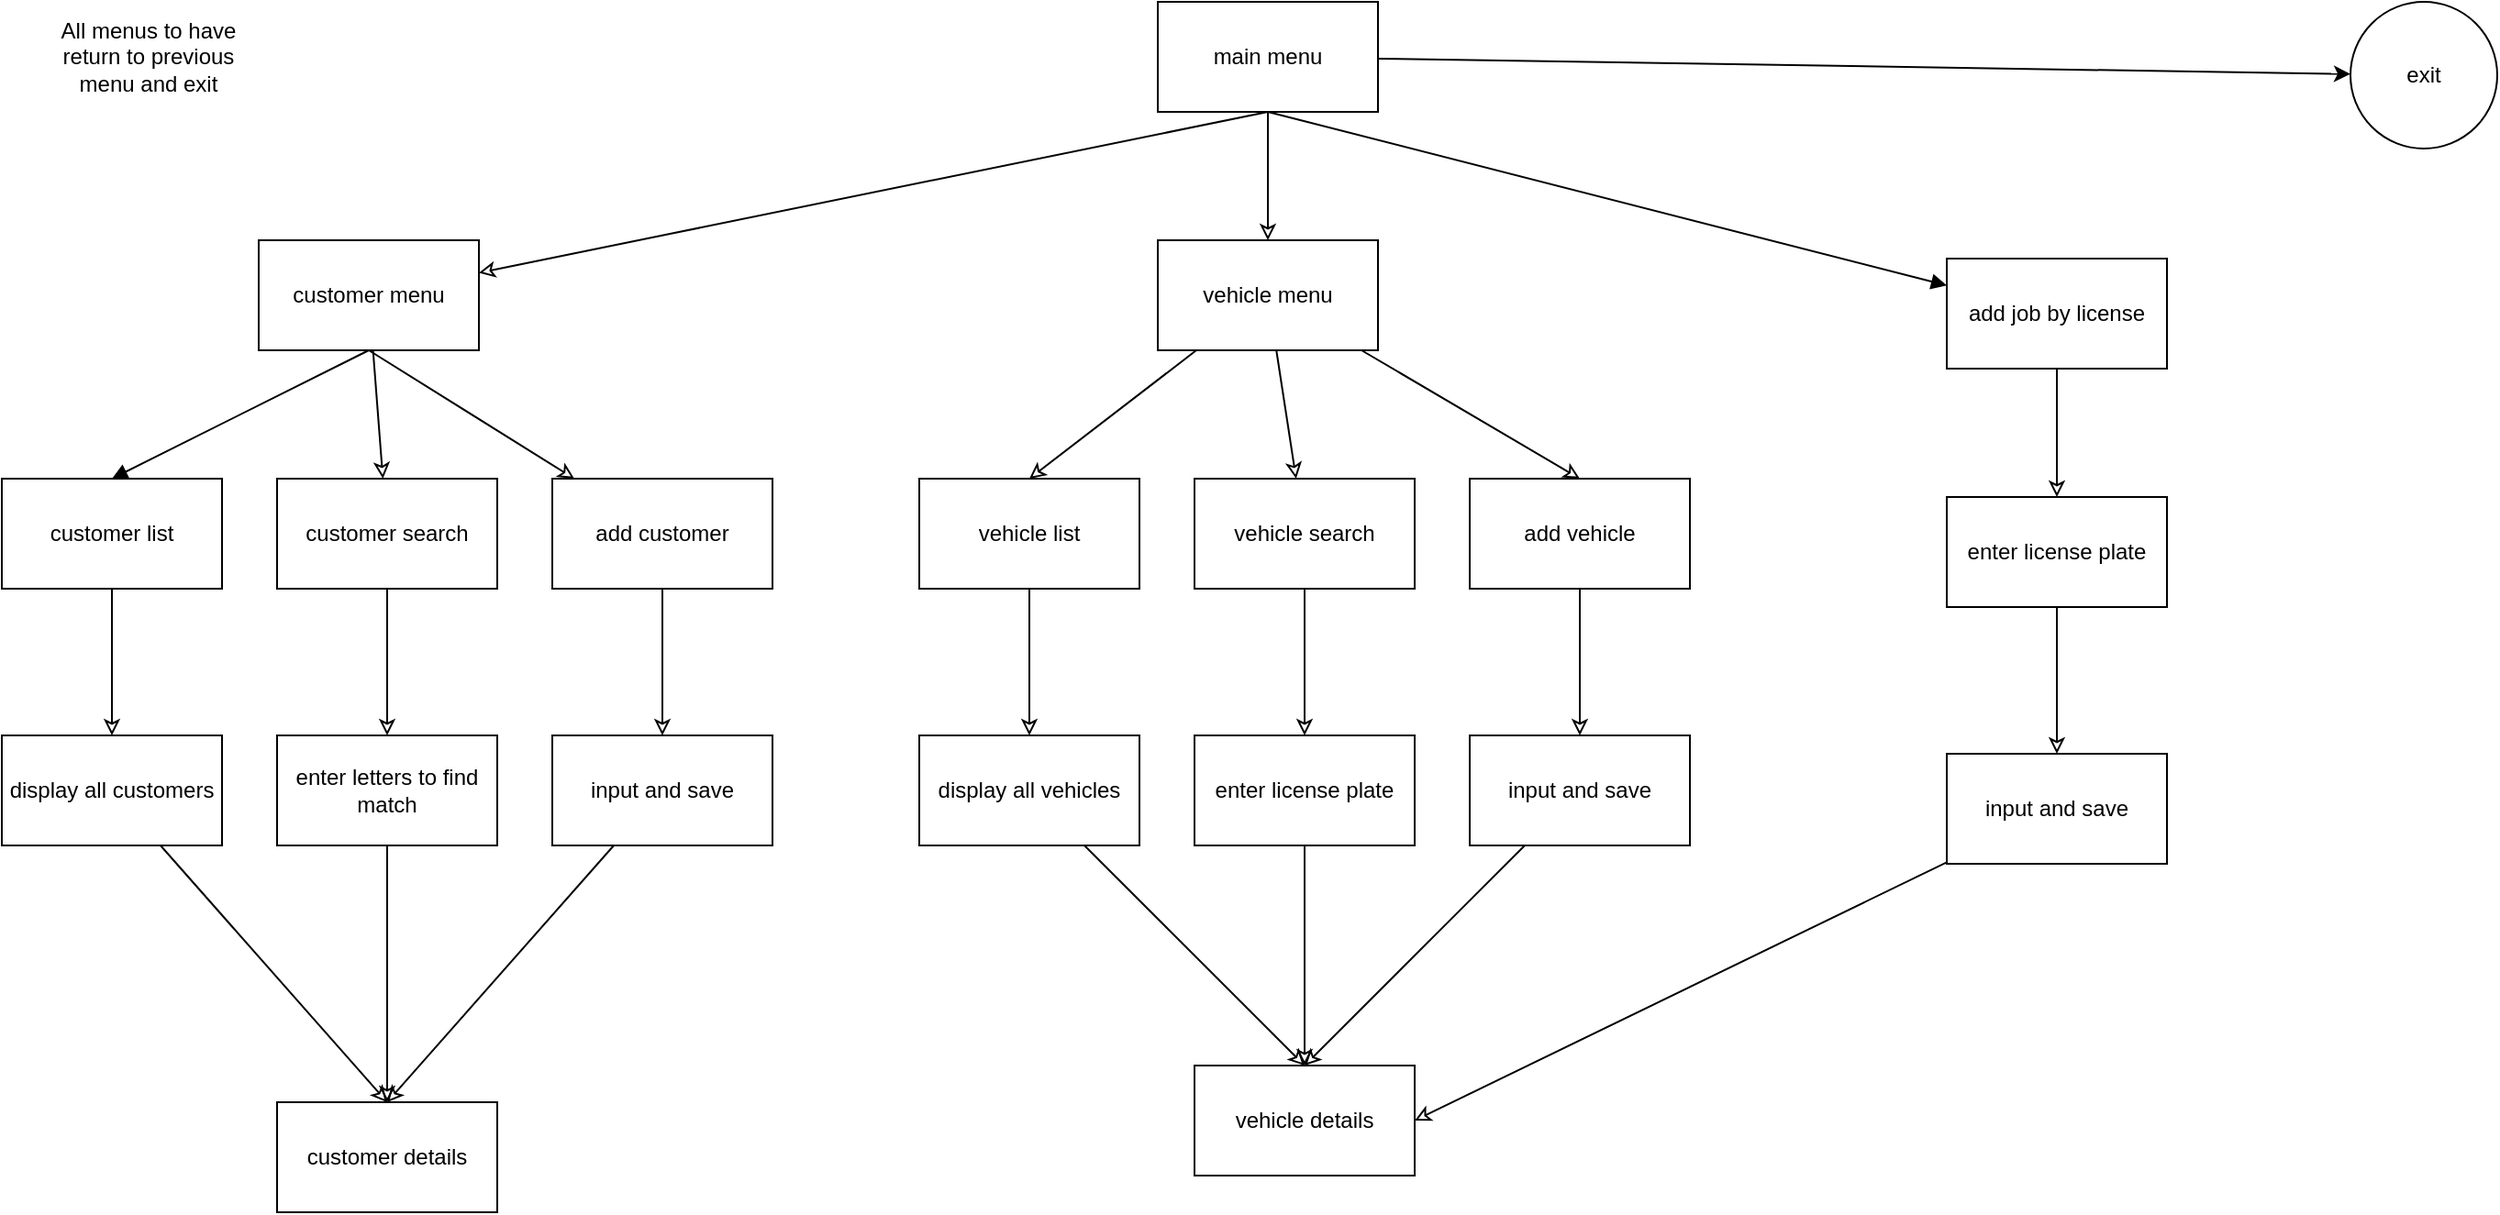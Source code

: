 <mxfile><diagram id="BMgAHYqz6Wbhnyut_m6d" name="Page-1"><mxGraphModel dx="515" dy="427" grid="1" gridSize="10" guides="1" tooltips="1" connect="1" arrows="1" fold="1" page="1" pageScale="1" pageWidth="850" pageHeight="1100" math="0" shadow="0"><root><mxCell id="0"/><mxCell id="1" parent="0"/><mxCell id="9" value="" style="edgeStyle=none;html=1;" parent="1" source="2" target="8" edge="1"><mxGeometry relative="1" as="geometry"/></mxCell><mxCell id="2" value="main menu" style="rounded=0;whiteSpace=wrap;html=1;" parent="1" vertex="1"><mxGeometry x="660" y="80" width="120" height="60" as="geometry"/></mxCell><mxCell id="10" style="edgeStyle=none;html=1;entryX=0.5;entryY=1;entryDx=0;entryDy=0;endArrow=none;endFill=0;startArrow=classic;startFill=0;" parent="1" source="3" target="2" edge="1"><mxGeometry relative="1" as="geometry"/></mxCell><mxCell id="22" style="edgeStyle=none;html=1;entryX=0.5;entryY=0;entryDx=0;entryDy=0;startArrow=none;startFill=0;endArrow=block;endFill=1;exitX=0.5;exitY=1;exitDx=0;exitDy=0;" parent="1" source="3" target="14" edge="1"><mxGeometry relative="1" as="geometry"/></mxCell><mxCell id="3" value="customer menu" style="rounded=0;whiteSpace=wrap;html=1;" parent="1" vertex="1"><mxGeometry x="170" y="210" width="120" height="60" as="geometry"/></mxCell><mxCell id="13" value="" style="edgeStyle=none;html=1;startArrow=classic;startFill=0;endArrow=none;endFill=0;" parent="1" source="4" target="2" edge="1"><mxGeometry relative="1" as="geometry"/></mxCell><mxCell id="45" value="" style="edgeStyle=none;html=1;startArrow=none;startFill=0;endArrow=classic;endFill=0;" parent="1" source="4" target="35" edge="1"><mxGeometry relative="1" as="geometry"/></mxCell><mxCell id="46" style="edgeStyle=none;html=1;entryX=0.5;entryY=0;entryDx=0;entryDy=0;startArrow=none;startFill=0;endArrow=classic;endFill=0;" parent="1" source="4" target="33" edge="1"><mxGeometry relative="1" as="geometry"/></mxCell><mxCell id="47" style="edgeStyle=none;html=1;entryX=0.5;entryY=0;entryDx=0;entryDy=0;startArrow=none;startFill=0;endArrow=classic;endFill=0;" parent="1" source="4" target="37" edge="1"><mxGeometry relative="1" as="geometry"/></mxCell><mxCell id="4" value="vehicle menu" style="rounded=0;whiteSpace=wrap;html=1;" parent="1" vertex="1"><mxGeometry x="660" y="210" width="120" height="60" as="geometry"/></mxCell><mxCell id="11" style="edgeStyle=none;html=1;entryX=0.5;entryY=1;entryDx=0;entryDy=0;startArrow=block;startFill=1;endArrow=none;endFill=0;" parent="1" source="5" target="2" edge="1"><mxGeometry relative="1" as="geometry"/></mxCell><mxCell id="51" value="" style="edgeStyle=none;html=1;startArrow=none;startFill=0;endArrow=classic;endFill=0;" parent="1" source="5" target="48" edge="1"><mxGeometry relative="1" as="geometry"/></mxCell><mxCell id="5" value="add job by license" style="rounded=0;whiteSpace=wrap;html=1;" parent="1" vertex="1"><mxGeometry x="1090" y="220" width="120" height="60" as="geometry"/></mxCell><mxCell id="8" value="exit" style="ellipse;whiteSpace=wrap;html=1;rounded=0;" parent="1" vertex="1"><mxGeometry x="1310" y="80" width="80" height="80" as="geometry"/></mxCell><mxCell id="25" value="" style="edgeStyle=none;html=1;startArrow=none;startFill=0;endArrow=classic;endFill=0;" parent="1" source="14" target="17" edge="1"><mxGeometry relative="1" as="geometry"/></mxCell><mxCell id="14" value="customer list" style="rounded=0;whiteSpace=wrap;html=1;" parent="1" vertex="1"><mxGeometry x="30" y="340" width="120" height="60" as="geometry"/></mxCell><mxCell id="23" value="" style="edgeStyle=none;html=1;startArrow=classic;startFill=0;endArrow=none;endFill=0;" parent="1" source="15" target="3" edge="1"><mxGeometry relative="1" as="geometry"/></mxCell><mxCell id="27" value="" style="edgeStyle=none;html=1;startArrow=none;startFill=0;endArrow=classic;endFill=0;" parent="1" source="15" target="19" edge="1"><mxGeometry relative="1" as="geometry"/></mxCell><mxCell id="15" value="customer search" style="rounded=0;whiteSpace=wrap;html=1;" parent="1" vertex="1"><mxGeometry x="180" y="340" width="120" height="60" as="geometry"/></mxCell><mxCell id="24" style="edgeStyle=none;html=1;entryX=0.5;entryY=1;entryDx=0;entryDy=0;startArrow=classic;startFill=0;endArrow=none;endFill=0;" parent="1" source="16" target="3" edge="1"><mxGeometry relative="1" as="geometry"/></mxCell><mxCell id="29" value="" style="edgeStyle=none;html=1;startArrow=none;startFill=0;endArrow=classic;endFill=0;" parent="1" source="16" target="20" edge="1"><mxGeometry relative="1" as="geometry"/></mxCell><mxCell id="16" value="add customer" style="rounded=0;whiteSpace=wrap;html=1;" parent="1" vertex="1"><mxGeometry x="330" y="340" width="120" height="60" as="geometry"/></mxCell><mxCell id="26" value="" style="edgeStyle=none;html=1;startArrow=none;startFill=0;endArrow=classic;endFill=0;entryX=0.5;entryY=0;entryDx=0;entryDy=0;" parent="1" source="17" target="21" edge="1"><mxGeometry relative="1" as="geometry"/></mxCell><mxCell id="17" value="display all customers" style="rounded=0;whiteSpace=wrap;html=1;" parent="1" vertex="1"><mxGeometry x="30" y="480" width="120" height="60" as="geometry"/></mxCell><mxCell id="18" value="All menus to have return to previous menu and exit" style="text;html=1;strokeColor=none;fillColor=none;align=center;verticalAlign=middle;whiteSpace=wrap;rounded=0;" parent="1" vertex="1"><mxGeometry x="60" y="95" width="100" height="30" as="geometry"/></mxCell><mxCell id="28" style="edgeStyle=none;html=1;entryX=0.5;entryY=0;entryDx=0;entryDy=0;startArrow=none;startFill=0;endArrow=classic;endFill=0;exitX=0.5;exitY=1;exitDx=0;exitDy=0;" parent="1" source="19" target="21" edge="1"><mxGeometry relative="1" as="geometry"/></mxCell><mxCell id="19" value="enter letters to find match" style="rounded=0;whiteSpace=wrap;html=1;" parent="1" vertex="1"><mxGeometry x="180" y="480" width="120" height="60" as="geometry"/></mxCell><mxCell id="30" style="edgeStyle=none;html=1;entryX=0.5;entryY=0;entryDx=0;entryDy=0;startArrow=none;startFill=0;endArrow=classic;endFill=0;" parent="1" source="20" target="21" edge="1"><mxGeometry relative="1" as="geometry"><Array as="points"/></mxGeometry></mxCell><mxCell id="20" value="input and save" style="rounded=0;whiteSpace=wrap;html=1;" parent="1" vertex="1"><mxGeometry x="330" y="480" width="120" height="60" as="geometry"/></mxCell><mxCell id="21" value="customer details" style="rounded=0;whiteSpace=wrap;html=1;" parent="1" vertex="1"><mxGeometry x="180" y="680" width="120" height="60" as="geometry"/></mxCell><mxCell id="32" value="" style="edgeStyle=none;html=1;startArrow=none;startFill=0;endArrow=classic;endFill=0;" parent="1" source="33" target="39" edge="1"><mxGeometry relative="1" as="geometry"/></mxCell><mxCell id="33" value="vehicle list" style="rounded=0;whiteSpace=wrap;html=1;" parent="1" vertex="1"><mxGeometry x="530" y="340" width="120" height="60" as="geometry"/></mxCell><mxCell id="34" value="" style="edgeStyle=none;html=1;startArrow=none;startFill=0;endArrow=classic;endFill=0;" parent="1" source="35" target="41" edge="1"><mxGeometry relative="1" as="geometry"/></mxCell><mxCell id="35" value="vehicle search" style="rounded=0;whiteSpace=wrap;html=1;" parent="1" vertex="1"><mxGeometry x="680" y="340" width="120" height="60" as="geometry"/></mxCell><mxCell id="36" value="" style="edgeStyle=none;html=1;startArrow=none;startFill=0;endArrow=classic;endFill=0;" parent="1" source="37" target="43" edge="1"><mxGeometry relative="1" as="geometry"/></mxCell><mxCell id="37" value="add vehicle" style="rounded=0;whiteSpace=wrap;html=1;" parent="1" vertex="1"><mxGeometry x="830" y="340" width="120" height="60" as="geometry"/></mxCell><mxCell id="38" value="" style="edgeStyle=none;html=1;startArrow=none;startFill=0;endArrow=classic;endFill=0;entryX=0.5;entryY=0;entryDx=0;entryDy=0;" parent="1" source="39" target="44" edge="1"><mxGeometry relative="1" as="geometry"/></mxCell><mxCell id="39" value="display all vehicles" style="rounded=0;whiteSpace=wrap;html=1;" parent="1" vertex="1"><mxGeometry x="530" y="480" width="120" height="60" as="geometry"/></mxCell><mxCell id="40" style="edgeStyle=none;html=1;entryX=0.5;entryY=0;entryDx=0;entryDy=0;startArrow=none;startFill=0;endArrow=classic;endFill=0;exitX=0.5;exitY=1;exitDx=0;exitDy=0;" parent="1" source="41" target="44" edge="1"><mxGeometry relative="1" as="geometry"/></mxCell><mxCell id="41" value="enter license plate" style="rounded=0;whiteSpace=wrap;html=1;" parent="1" vertex="1"><mxGeometry x="680" y="480" width="120" height="60" as="geometry"/></mxCell><mxCell id="42" style="edgeStyle=none;html=1;entryX=0.5;entryY=0;entryDx=0;entryDy=0;startArrow=none;startFill=0;endArrow=classic;endFill=0;" parent="1" source="43" target="44" edge="1"><mxGeometry relative="1" as="geometry"><Array as="points"><mxPoint x="820" y="580"/></Array></mxGeometry></mxCell><mxCell id="43" value="input and save" style="rounded=0;whiteSpace=wrap;html=1;" parent="1" vertex="1"><mxGeometry x="830" y="480" width="120" height="60" as="geometry"/></mxCell><mxCell id="44" value="vehicle details" style="rounded=0;whiteSpace=wrap;html=1;" parent="1" vertex="1"><mxGeometry x="680" y="660" width="120" height="60" as="geometry"/></mxCell><mxCell id="52" value="" style="edgeStyle=none;html=1;startArrow=none;startFill=0;endArrow=classic;endFill=0;" parent="1" source="48" target="49" edge="1"><mxGeometry relative="1" as="geometry"/></mxCell><mxCell id="48" value="enter license plate" style="rounded=0;whiteSpace=wrap;html=1;" parent="1" vertex="1"><mxGeometry x="1090" y="350" width="120" height="60" as="geometry"/></mxCell><mxCell id="50" style="edgeStyle=none;html=1;entryX=1;entryY=0.5;entryDx=0;entryDy=0;startArrow=none;startFill=0;endArrow=classic;endFill=0;" parent="1" source="49" target="44" edge="1"><mxGeometry relative="1" as="geometry"/></mxCell><mxCell id="49" value="input and save" style="rounded=0;whiteSpace=wrap;html=1;" parent="1" vertex="1"><mxGeometry x="1090" y="490" width="120" height="60" as="geometry"/></mxCell></root></mxGraphModel></diagram></mxfile>